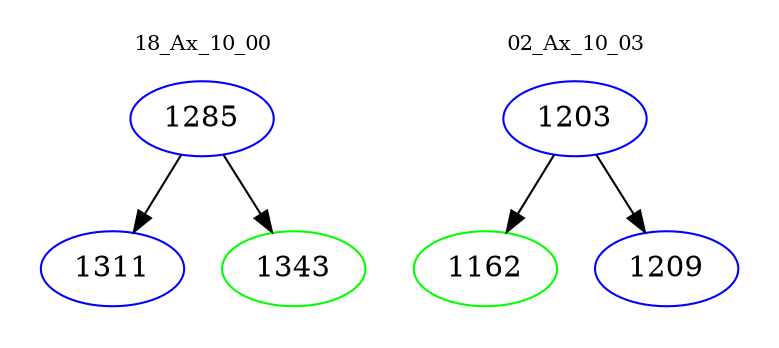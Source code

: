 digraph{
subgraph cluster_0 {
color = white
label = "18_Ax_10_00";
fontsize=10;
T0_1285 [label="1285", color="blue"]
T0_1285 -> T0_1311 [color="black"]
T0_1311 [label="1311", color="blue"]
T0_1285 -> T0_1343 [color="black"]
T0_1343 [label="1343", color="green"]
}
subgraph cluster_1 {
color = white
label = "02_Ax_10_03";
fontsize=10;
T1_1203 [label="1203", color="blue"]
T1_1203 -> T1_1162 [color="black"]
T1_1162 [label="1162", color="green"]
T1_1203 -> T1_1209 [color="black"]
T1_1209 [label="1209", color="blue"]
}
}
